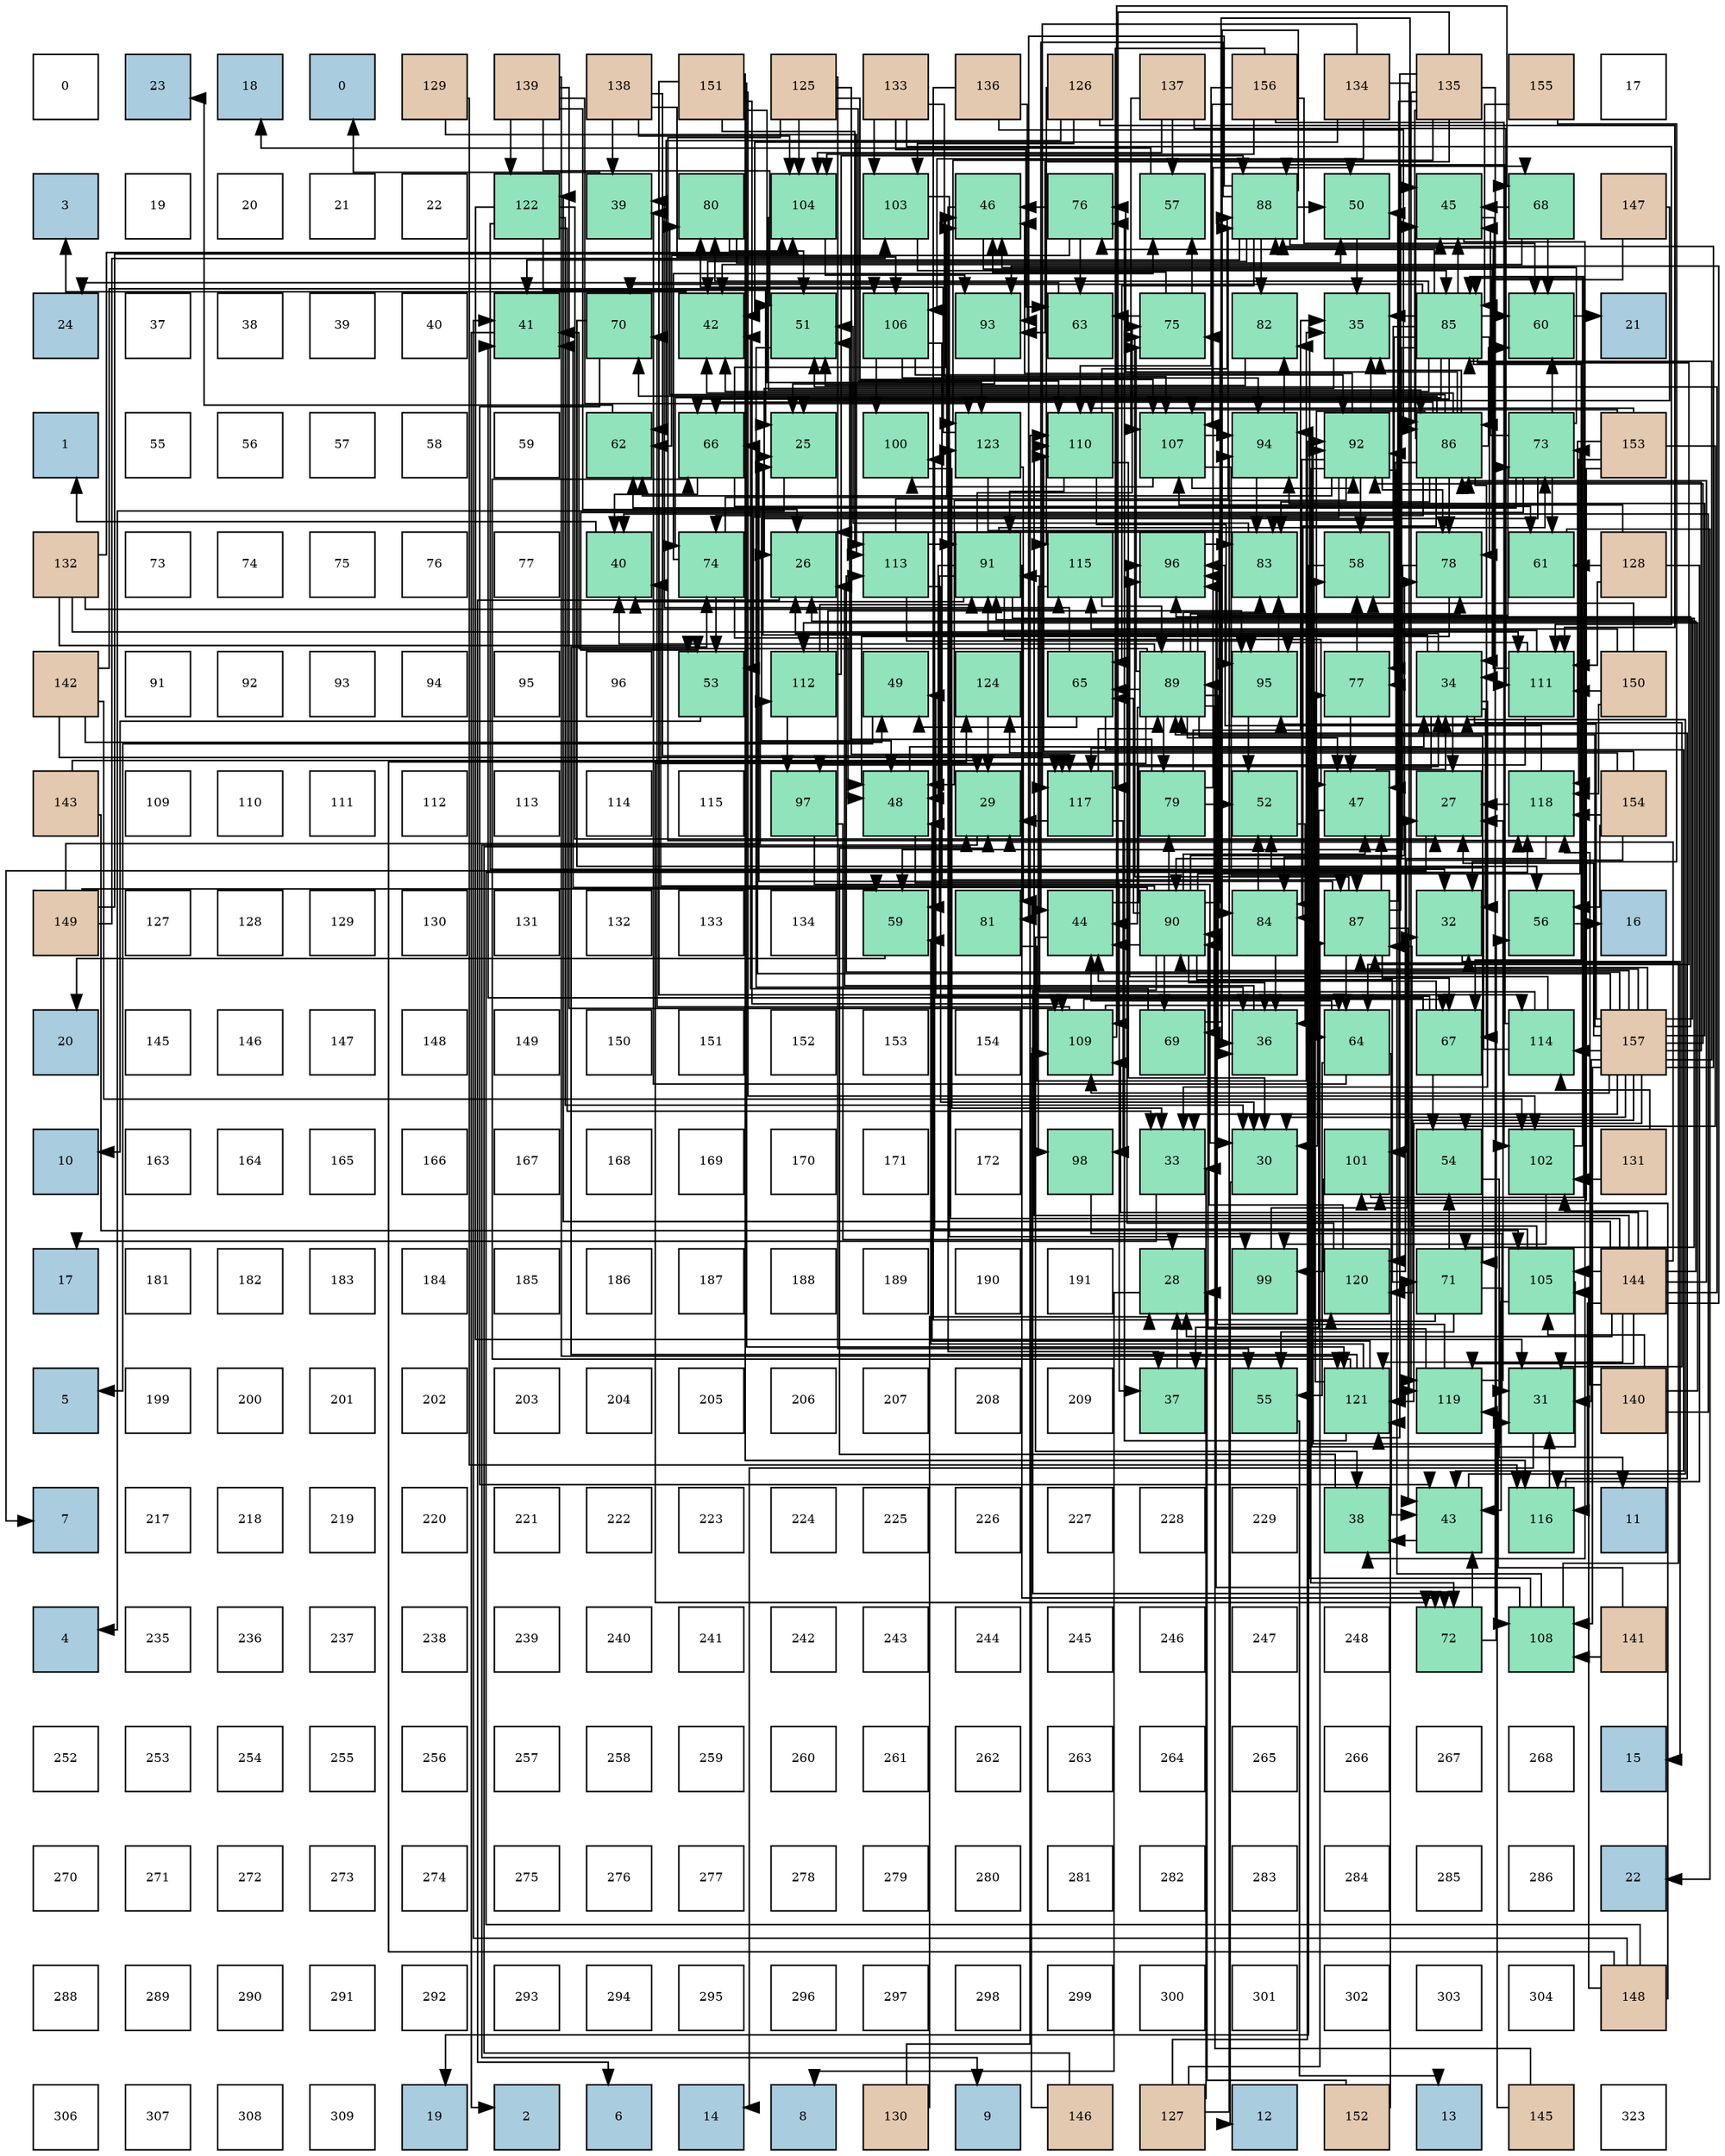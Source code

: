 digraph layout{
 rankdir=TB;
 splines=ortho;
 node [style=filled shape=square fixedsize=true width=0.6];
0[label="0", fontsize=8, fillcolor="#ffffff"];
1[label="23", fontsize=8, fillcolor="#a9ccde"];
2[label="18", fontsize=8, fillcolor="#a9ccde"];
3[label="0", fontsize=8, fillcolor="#a9ccde"];
4[label="129", fontsize=8, fillcolor="#e3c9af"];
5[label="139", fontsize=8, fillcolor="#e3c9af"];
6[label="138", fontsize=8, fillcolor="#e3c9af"];
7[label="151", fontsize=8, fillcolor="#e3c9af"];
8[label="125", fontsize=8, fillcolor="#e3c9af"];
9[label="133", fontsize=8, fillcolor="#e3c9af"];
10[label="136", fontsize=8, fillcolor="#e3c9af"];
11[label="126", fontsize=8, fillcolor="#e3c9af"];
12[label="137", fontsize=8, fillcolor="#e3c9af"];
13[label="156", fontsize=8, fillcolor="#e3c9af"];
14[label="134", fontsize=8, fillcolor="#e3c9af"];
15[label="135", fontsize=8, fillcolor="#e3c9af"];
16[label="155", fontsize=8, fillcolor="#e3c9af"];
17[label="17", fontsize=8, fillcolor="#ffffff"];
18[label="3", fontsize=8, fillcolor="#a9ccde"];
19[label="19", fontsize=8, fillcolor="#ffffff"];
20[label="20", fontsize=8, fillcolor="#ffffff"];
21[label="21", fontsize=8, fillcolor="#ffffff"];
22[label="22", fontsize=8, fillcolor="#ffffff"];
23[label="122", fontsize=8, fillcolor="#91e3bb"];
24[label="39", fontsize=8, fillcolor="#91e3bb"];
25[label="80", fontsize=8, fillcolor="#91e3bb"];
26[label="104", fontsize=8, fillcolor="#91e3bb"];
27[label="103", fontsize=8, fillcolor="#91e3bb"];
28[label="46", fontsize=8, fillcolor="#91e3bb"];
29[label="76", fontsize=8, fillcolor="#91e3bb"];
30[label="57", fontsize=8, fillcolor="#91e3bb"];
31[label="88", fontsize=8, fillcolor="#91e3bb"];
32[label="50", fontsize=8, fillcolor="#91e3bb"];
33[label="45", fontsize=8, fillcolor="#91e3bb"];
34[label="68", fontsize=8, fillcolor="#91e3bb"];
35[label="147", fontsize=8, fillcolor="#e3c9af"];
36[label="24", fontsize=8, fillcolor="#a9ccde"];
37[label="37", fontsize=8, fillcolor="#ffffff"];
38[label="38", fontsize=8, fillcolor="#ffffff"];
39[label="39", fontsize=8, fillcolor="#ffffff"];
40[label="40", fontsize=8, fillcolor="#ffffff"];
41[label="41", fontsize=8, fillcolor="#91e3bb"];
42[label="70", fontsize=8, fillcolor="#91e3bb"];
43[label="42", fontsize=8, fillcolor="#91e3bb"];
44[label="51", fontsize=8, fillcolor="#91e3bb"];
45[label="106", fontsize=8, fillcolor="#91e3bb"];
46[label="93", fontsize=8, fillcolor="#91e3bb"];
47[label="63", fontsize=8, fillcolor="#91e3bb"];
48[label="75", fontsize=8, fillcolor="#91e3bb"];
49[label="82", fontsize=8, fillcolor="#91e3bb"];
50[label="35", fontsize=8, fillcolor="#91e3bb"];
51[label="85", fontsize=8, fillcolor="#91e3bb"];
52[label="60", fontsize=8, fillcolor="#91e3bb"];
53[label="21", fontsize=8, fillcolor="#a9ccde"];
54[label="1", fontsize=8, fillcolor="#a9ccde"];
55[label="55", fontsize=8, fillcolor="#ffffff"];
56[label="56", fontsize=8, fillcolor="#ffffff"];
57[label="57", fontsize=8, fillcolor="#ffffff"];
58[label="58", fontsize=8, fillcolor="#ffffff"];
59[label="59", fontsize=8, fillcolor="#ffffff"];
60[label="62", fontsize=8, fillcolor="#91e3bb"];
61[label="66", fontsize=8, fillcolor="#91e3bb"];
62[label="25", fontsize=8, fillcolor="#91e3bb"];
63[label="100", fontsize=8, fillcolor="#91e3bb"];
64[label="123", fontsize=8, fillcolor="#91e3bb"];
65[label="110", fontsize=8, fillcolor="#91e3bb"];
66[label="107", fontsize=8, fillcolor="#91e3bb"];
67[label="94", fontsize=8, fillcolor="#91e3bb"];
68[label="92", fontsize=8, fillcolor="#91e3bb"];
69[label="86", fontsize=8, fillcolor="#91e3bb"];
70[label="73", fontsize=8, fillcolor="#91e3bb"];
71[label="153", fontsize=8, fillcolor="#e3c9af"];
72[label="132", fontsize=8, fillcolor="#e3c9af"];
73[label="73", fontsize=8, fillcolor="#ffffff"];
74[label="74", fontsize=8, fillcolor="#ffffff"];
75[label="75", fontsize=8, fillcolor="#ffffff"];
76[label="76", fontsize=8, fillcolor="#ffffff"];
77[label="77", fontsize=8, fillcolor="#ffffff"];
78[label="40", fontsize=8, fillcolor="#91e3bb"];
79[label="74", fontsize=8, fillcolor="#91e3bb"];
80[label="26", fontsize=8, fillcolor="#91e3bb"];
81[label="113", fontsize=8, fillcolor="#91e3bb"];
82[label="91", fontsize=8, fillcolor="#91e3bb"];
83[label="115", fontsize=8, fillcolor="#91e3bb"];
84[label="96", fontsize=8, fillcolor="#91e3bb"];
85[label="83", fontsize=8, fillcolor="#91e3bb"];
86[label="58", fontsize=8, fillcolor="#91e3bb"];
87[label="78", fontsize=8, fillcolor="#91e3bb"];
88[label="61", fontsize=8, fillcolor="#91e3bb"];
89[label="128", fontsize=8, fillcolor="#e3c9af"];
90[label="142", fontsize=8, fillcolor="#e3c9af"];
91[label="91", fontsize=8, fillcolor="#ffffff"];
92[label="92", fontsize=8, fillcolor="#ffffff"];
93[label="93", fontsize=8, fillcolor="#ffffff"];
94[label="94", fontsize=8, fillcolor="#ffffff"];
95[label="95", fontsize=8, fillcolor="#ffffff"];
96[label="96", fontsize=8, fillcolor="#ffffff"];
97[label="53", fontsize=8, fillcolor="#91e3bb"];
98[label="112", fontsize=8, fillcolor="#91e3bb"];
99[label="49", fontsize=8, fillcolor="#91e3bb"];
100[label="124", fontsize=8, fillcolor="#91e3bb"];
101[label="65", fontsize=8, fillcolor="#91e3bb"];
102[label="89", fontsize=8, fillcolor="#91e3bb"];
103[label="95", fontsize=8, fillcolor="#91e3bb"];
104[label="77", fontsize=8, fillcolor="#91e3bb"];
105[label="34", fontsize=8, fillcolor="#91e3bb"];
106[label="111", fontsize=8, fillcolor="#91e3bb"];
107[label="150", fontsize=8, fillcolor="#e3c9af"];
108[label="143", fontsize=8, fillcolor="#e3c9af"];
109[label="109", fontsize=8, fillcolor="#ffffff"];
110[label="110", fontsize=8, fillcolor="#ffffff"];
111[label="111", fontsize=8, fillcolor="#ffffff"];
112[label="112", fontsize=8, fillcolor="#ffffff"];
113[label="113", fontsize=8, fillcolor="#ffffff"];
114[label="114", fontsize=8, fillcolor="#ffffff"];
115[label="115", fontsize=8, fillcolor="#ffffff"];
116[label="97", fontsize=8, fillcolor="#91e3bb"];
117[label="48", fontsize=8, fillcolor="#91e3bb"];
118[label="29", fontsize=8, fillcolor="#91e3bb"];
119[label="117", fontsize=8, fillcolor="#91e3bb"];
120[label="79", fontsize=8, fillcolor="#91e3bb"];
121[label="52", fontsize=8, fillcolor="#91e3bb"];
122[label="47", fontsize=8, fillcolor="#91e3bb"];
123[label="27", fontsize=8, fillcolor="#91e3bb"];
124[label="118", fontsize=8, fillcolor="#91e3bb"];
125[label="154", fontsize=8, fillcolor="#e3c9af"];
126[label="149", fontsize=8, fillcolor="#e3c9af"];
127[label="127", fontsize=8, fillcolor="#ffffff"];
128[label="128", fontsize=8, fillcolor="#ffffff"];
129[label="129", fontsize=8, fillcolor="#ffffff"];
130[label="130", fontsize=8, fillcolor="#ffffff"];
131[label="131", fontsize=8, fillcolor="#ffffff"];
132[label="132", fontsize=8, fillcolor="#ffffff"];
133[label="133", fontsize=8, fillcolor="#ffffff"];
134[label="134", fontsize=8, fillcolor="#ffffff"];
135[label="59", fontsize=8, fillcolor="#91e3bb"];
136[label="81", fontsize=8, fillcolor="#91e3bb"];
137[label="44", fontsize=8, fillcolor="#91e3bb"];
138[label="90", fontsize=8, fillcolor="#91e3bb"];
139[label="84", fontsize=8, fillcolor="#91e3bb"];
140[label="87", fontsize=8, fillcolor="#91e3bb"];
141[label="32", fontsize=8, fillcolor="#91e3bb"];
142[label="56", fontsize=8, fillcolor="#91e3bb"];
143[label="16", fontsize=8, fillcolor="#a9ccde"];
144[label="20", fontsize=8, fillcolor="#a9ccde"];
145[label="145", fontsize=8, fillcolor="#ffffff"];
146[label="146", fontsize=8, fillcolor="#ffffff"];
147[label="147", fontsize=8, fillcolor="#ffffff"];
148[label="148", fontsize=8, fillcolor="#ffffff"];
149[label="149", fontsize=8, fillcolor="#ffffff"];
150[label="150", fontsize=8, fillcolor="#ffffff"];
151[label="151", fontsize=8, fillcolor="#ffffff"];
152[label="152", fontsize=8, fillcolor="#ffffff"];
153[label="153", fontsize=8, fillcolor="#ffffff"];
154[label="154", fontsize=8, fillcolor="#ffffff"];
155[label="109", fontsize=8, fillcolor="#91e3bb"];
156[label="69", fontsize=8, fillcolor="#91e3bb"];
157[label="36", fontsize=8, fillcolor="#91e3bb"];
158[label="64", fontsize=8, fillcolor="#91e3bb"];
159[label="67", fontsize=8, fillcolor="#91e3bb"];
160[label="114", fontsize=8, fillcolor="#91e3bb"];
161[label="157", fontsize=8, fillcolor="#e3c9af"];
162[label="10", fontsize=8, fillcolor="#a9ccde"];
163[label="163", fontsize=8, fillcolor="#ffffff"];
164[label="164", fontsize=8, fillcolor="#ffffff"];
165[label="165", fontsize=8, fillcolor="#ffffff"];
166[label="166", fontsize=8, fillcolor="#ffffff"];
167[label="167", fontsize=8, fillcolor="#ffffff"];
168[label="168", fontsize=8, fillcolor="#ffffff"];
169[label="169", fontsize=8, fillcolor="#ffffff"];
170[label="170", fontsize=8, fillcolor="#ffffff"];
171[label="171", fontsize=8, fillcolor="#ffffff"];
172[label="172", fontsize=8, fillcolor="#ffffff"];
173[label="98", fontsize=8, fillcolor="#91e3bb"];
174[label="33", fontsize=8, fillcolor="#91e3bb"];
175[label="30", fontsize=8, fillcolor="#91e3bb"];
176[label="101", fontsize=8, fillcolor="#91e3bb"];
177[label="54", fontsize=8, fillcolor="#91e3bb"];
178[label="102", fontsize=8, fillcolor="#91e3bb"];
179[label="131", fontsize=8, fillcolor="#e3c9af"];
180[label="17", fontsize=8, fillcolor="#a9ccde"];
181[label="181", fontsize=8, fillcolor="#ffffff"];
182[label="182", fontsize=8, fillcolor="#ffffff"];
183[label="183", fontsize=8, fillcolor="#ffffff"];
184[label="184", fontsize=8, fillcolor="#ffffff"];
185[label="185", fontsize=8, fillcolor="#ffffff"];
186[label="186", fontsize=8, fillcolor="#ffffff"];
187[label="187", fontsize=8, fillcolor="#ffffff"];
188[label="188", fontsize=8, fillcolor="#ffffff"];
189[label="189", fontsize=8, fillcolor="#ffffff"];
190[label="190", fontsize=8, fillcolor="#ffffff"];
191[label="191", fontsize=8, fillcolor="#ffffff"];
192[label="28", fontsize=8, fillcolor="#91e3bb"];
193[label="99", fontsize=8, fillcolor="#91e3bb"];
194[label="120", fontsize=8, fillcolor="#91e3bb"];
195[label="71", fontsize=8, fillcolor="#91e3bb"];
196[label="105", fontsize=8, fillcolor="#91e3bb"];
197[label="144", fontsize=8, fillcolor="#e3c9af"];
198[label="5", fontsize=8, fillcolor="#a9ccde"];
199[label="199", fontsize=8, fillcolor="#ffffff"];
200[label="200", fontsize=8, fillcolor="#ffffff"];
201[label="201", fontsize=8, fillcolor="#ffffff"];
202[label="202", fontsize=8, fillcolor="#ffffff"];
203[label="203", fontsize=8, fillcolor="#ffffff"];
204[label="204", fontsize=8, fillcolor="#ffffff"];
205[label="205", fontsize=8, fillcolor="#ffffff"];
206[label="206", fontsize=8, fillcolor="#ffffff"];
207[label="207", fontsize=8, fillcolor="#ffffff"];
208[label="208", fontsize=8, fillcolor="#ffffff"];
209[label="209", fontsize=8, fillcolor="#ffffff"];
210[label="37", fontsize=8, fillcolor="#91e3bb"];
211[label="55", fontsize=8, fillcolor="#91e3bb"];
212[label="121", fontsize=8, fillcolor="#91e3bb"];
213[label="119", fontsize=8, fillcolor="#91e3bb"];
214[label="31", fontsize=8, fillcolor="#91e3bb"];
215[label="140", fontsize=8, fillcolor="#e3c9af"];
216[label="7", fontsize=8, fillcolor="#a9ccde"];
217[label="217", fontsize=8, fillcolor="#ffffff"];
218[label="218", fontsize=8, fillcolor="#ffffff"];
219[label="219", fontsize=8, fillcolor="#ffffff"];
220[label="220", fontsize=8, fillcolor="#ffffff"];
221[label="221", fontsize=8, fillcolor="#ffffff"];
222[label="222", fontsize=8, fillcolor="#ffffff"];
223[label="223", fontsize=8, fillcolor="#ffffff"];
224[label="224", fontsize=8, fillcolor="#ffffff"];
225[label="225", fontsize=8, fillcolor="#ffffff"];
226[label="226", fontsize=8, fillcolor="#ffffff"];
227[label="227", fontsize=8, fillcolor="#ffffff"];
228[label="228", fontsize=8, fillcolor="#ffffff"];
229[label="229", fontsize=8, fillcolor="#ffffff"];
230[label="38", fontsize=8, fillcolor="#91e3bb"];
231[label="43", fontsize=8, fillcolor="#91e3bb"];
232[label="116", fontsize=8, fillcolor="#91e3bb"];
233[label="11", fontsize=8, fillcolor="#a9ccde"];
234[label="4", fontsize=8, fillcolor="#a9ccde"];
235[label="235", fontsize=8, fillcolor="#ffffff"];
236[label="236", fontsize=8, fillcolor="#ffffff"];
237[label="237", fontsize=8, fillcolor="#ffffff"];
238[label="238", fontsize=8, fillcolor="#ffffff"];
239[label="239", fontsize=8, fillcolor="#ffffff"];
240[label="240", fontsize=8, fillcolor="#ffffff"];
241[label="241", fontsize=8, fillcolor="#ffffff"];
242[label="242", fontsize=8, fillcolor="#ffffff"];
243[label="243", fontsize=8, fillcolor="#ffffff"];
244[label="244", fontsize=8, fillcolor="#ffffff"];
245[label="245", fontsize=8, fillcolor="#ffffff"];
246[label="246", fontsize=8, fillcolor="#ffffff"];
247[label="247", fontsize=8, fillcolor="#ffffff"];
248[label="248", fontsize=8, fillcolor="#ffffff"];
249[label="72", fontsize=8, fillcolor="#91e3bb"];
250[label="108", fontsize=8, fillcolor="#91e3bb"];
251[label="141", fontsize=8, fillcolor="#e3c9af"];
252[label="252", fontsize=8, fillcolor="#ffffff"];
253[label="253", fontsize=8, fillcolor="#ffffff"];
254[label="254", fontsize=8, fillcolor="#ffffff"];
255[label="255", fontsize=8, fillcolor="#ffffff"];
256[label="256", fontsize=8, fillcolor="#ffffff"];
257[label="257", fontsize=8, fillcolor="#ffffff"];
258[label="258", fontsize=8, fillcolor="#ffffff"];
259[label="259", fontsize=8, fillcolor="#ffffff"];
260[label="260", fontsize=8, fillcolor="#ffffff"];
261[label="261", fontsize=8, fillcolor="#ffffff"];
262[label="262", fontsize=8, fillcolor="#ffffff"];
263[label="263", fontsize=8, fillcolor="#ffffff"];
264[label="264", fontsize=8, fillcolor="#ffffff"];
265[label="265", fontsize=8, fillcolor="#ffffff"];
266[label="266", fontsize=8, fillcolor="#ffffff"];
267[label="267", fontsize=8, fillcolor="#ffffff"];
268[label="268", fontsize=8, fillcolor="#ffffff"];
269[label="15", fontsize=8, fillcolor="#a9ccde"];
270[label="270", fontsize=8, fillcolor="#ffffff"];
271[label="271", fontsize=8, fillcolor="#ffffff"];
272[label="272", fontsize=8, fillcolor="#ffffff"];
273[label="273", fontsize=8, fillcolor="#ffffff"];
274[label="274", fontsize=8, fillcolor="#ffffff"];
275[label="275", fontsize=8, fillcolor="#ffffff"];
276[label="276", fontsize=8, fillcolor="#ffffff"];
277[label="277", fontsize=8, fillcolor="#ffffff"];
278[label="278", fontsize=8, fillcolor="#ffffff"];
279[label="279", fontsize=8, fillcolor="#ffffff"];
280[label="280", fontsize=8, fillcolor="#ffffff"];
281[label="281", fontsize=8, fillcolor="#ffffff"];
282[label="282", fontsize=8, fillcolor="#ffffff"];
283[label="283", fontsize=8, fillcolor="#ffffff"];
284[label="284", fontsize=8, fillcolor="#ffffff"];
285[label="285", fontsize=8, fillcolor="#ffffff"];
286[label="286", fontsize=8, fillcolor="#ffffff"];
287[label="22", fontsize=8, fillcolor="#a9ccde"];
288[label="288", fontsize=8, fillcolor="#ffffff"];
289[label="289", fontsize=8, fillcolor="#ffffff"];
290[label="290", fontsize=8, fillcolor="#ffffff"];
291[label="291", fontsize=8, fillcolor="#ffffff"];
292[label="292", fontsize=8, fillcolor="#ffffff"];
293[label="293", fontsize=8, fillcolor="#ffffff"];
294[label="294", fontsize=8, fillcolor="#ffffff"];
295[label="295", fontsize=8, fillcolor="#ffffff"];
296[label="296", fontsize=8, fillcolor="#ffffff"];
297[label="297", fontsize=8, fillcolor="#ffffff"];
298[label="298", fontsize=8, fillcolor="#ffffff"];
299[label="299", fontsize=8, fillcolor="#ffffff"];
300[label="300", fontsize=8, fillcolor="#ffffff"];
301[label="301", fontsize=8, fillcolor="#ffffff"];
302[label="302", fontsize=8, fillcolor="#ffffff"];
303[label="303", fontsize=8, fillcolor="#ffffff"];
304[label="304", fontsize=8, fillcolor="#ffffff"];
305[label="148", fontsize=8, fillcolor="#e3c9af"];
306[label="306", fontsize=8, fillcolor="#ffffff"];
307[label="307", fontsize=8, fillcolor="#ffffff"];
308[label="308", fontsize=8, fillcolor="#ffffff"];
309[label="309", fontsize=8, fillcolor="#ffffff"];
310[label="19", fontsize=8, fillcolor="#a9ccde"];
311[label="2", fontsize=8, fillcolor="#a9ccde"];
312[label="6", fontsize=8, fillcolor="#a9ccde"];
313[label="14", fontsize=8, fillcolor="#a9ccde"];
314[label="8", fontsize=8, fillcolor="#a9ccde"];
315[label="130", fontsize=8, fillcolor="#e3c9af"];
316[label="9", fontsize=8, fillcolor="#a9ccde"];
317[label="146", fontsize=8, fillcolor="#e3c9af"];
318[label="127", fontsize=8, fillcolor="#e3c9af"];
319[label="12", fontsize=8, fillcolor="#a9ccde"];
320[label="152", fontsize=8, fillcolor="#e3c9af"];
321[label="13", fontsize=8, fillcolor="#a9ccde"];
322[label="145", fontsize=8, fillcolor="#e3c9af"];
323[label="323", fontsize=8, fillcolor="#ffffff"];
edge [constraint=false, style=vis];62 -> 234;
80 -> 312;
123 -> 216;
192 -> 314;
118 -> 316;
175 -> 319;
214 -> 313;
141 -> 269;
174 -> 180;
105 -> 62;
105 -> 80;
105 -> 123;
105 -> 175;
105 -> 214;
105 -> 141;
105 -> 174;
50 -> 80;
157 -> 80;
210 -> 192;
230 -> 118;
24 -> 3;
78 -> 54;
41 -> 311;
43 -> 18;
231 -> 105;
231 -> 230;
137 -> 105;
137 -> 230;
33 -> 105;
33 -> 230;
28 -> 105;
28 -> 210;
122 -> 105;
122 -> 210;
117 -> 105;
117 -> 210;
99 -> 198;
32 -> 50;
44 -> 157;
121 -> 157;
97 -> 162;
177 -> 233;
211 -> 321;
142 -> 143;
30 -> 2;
86 -> 310;
135 -> 144;
52 -> 53;
88 -> 287;
60 -> 1;
47 -> 36;
158 -> 24;
158 -> 231;
158 -> 137;
158 -> 211;
101 -> 24;
101 -> 231;
101 -> 99;
61 -> 78;
61 -> 28;
61 -> 88;
159 -> 41;
159 -> 137;
159 -> 99;
159 -> 177;
34 -> 43;
34 -> 33;
34 -> 52;
156 -> 43;
156 -> 33;
42 -> 231;
42 -> 142;
195 -> 231;
195 -> 177;
195 -> 211;
195 -> 86;
249 -> 231;
249 -> 142;
70 -> 33;
70 -> 28;
70 -> 117;
70 -> 97;
70 -> 52;
70 -> 88;
70 -> 60;
79 -> 28;
79 -> 117;
79 -> 97;
79 -> 30;
48 -> 28;
48 -> 30;
48 -> 47;
29 -> 28;
29 -> 60;
29 -> 47;
104 -> 122;
104 -> 86;
87 -> 117;
87 -> 135;
120 -> 50;
120 -> 32;
120 -> 44;
120 -> 121;
25 -> 32;
25 -> 44;
136 -> 50;
49 -> 44;
85 -> 80;
85 -> 44;
139 -> 157;
139 -> 121;
51 -> 50;
51 -> 43;
51 -> 33;
51 -> 52;
51 -> 158;
51 -> 61;
51 -> 159;
51 -> 42;
51 -> 79;
51 -> 29;
51 -> 104;
51 -> 87;
51 -> 25;
51 -> 85;
51 -> 139;
69 -> 50;
69 -> 43;
69 -> 33;
69 -> 52;
69 -> 158;
69 -> 61;
69 -> 159;
69 -> 42;
69 -> 79;
69 -> 29;
69 -> 104;
69 -> 87;
69 -> 25;
69 -> 85;
69 -> 139;
140 -> 231;
140 -> 122;
140 -> 32;
140 -> 158;
140 -> 61;
140 -> 159;
140 -> 34;
140 -> 48;
31 -> 157;
31 -> 41;
31 -> 43;
31 -> 137;
31 -> 33;
31 -> 32;
31 -> 101;
31 -> 136;
31 -> 49;
102 -> 157;
102 -> 78;
102 -> 41;
102 -> 137;
102 -> 122;
102 -> 101;
102 -> 156;
102 -> 195;
102 -> 249;
102 -> 70;
102 -> 48;
102 -> 87;
102 -> 120;
102 -> 85;
138 -> 157;
138 -> 78;
138 -> 41;
138 -> 137;
138 -> 122;
138 -> 101;
138 -> 156;
138 -> 195;
138 -> 249;
138 -> 70;
138 -> 48;
138 -> 87;
138 -> 120;
82 -> 78;
82 -> 122;
82 -> 117;
82 -> 135;
82 -> 195;
82 -> 249;
82 -> 70;
82 -> 48;
68 -> 50;
68 -> 28;
68 -> 122;
68 -> 117;
68 -> 97;
68 -> 86;
68 -> 60;
68 -> 249;
68 -> 87;
68 -> 139;
46 -> 62;
67 -> 49;
67 -> 85;
103 -> 121;
103 -> 85;
84 -> 85;
116 -> 192;
116 -> 175;
173 -> 214;
193 -> 141;
63 -> 174;
176 -> 51;
176 -> 193;
178 -> 51;
178 -> 193;
27 -> 51;
27 -> 193;
26 -> 69;
26 -> 46;
196 -> 140;
196 -> 68;
196 -> 67;
196 -> 63;
45 -> 140;
45 -> 68;
45 -> 67;
45 -> 63;
66 -> 140;
66 -> 68;
66 -> 67;
66 -> 63;
250 -> 49;
250 -> 140;
250 -> 68;
250 -> 84;
155 -> 158;
155 -> 159;
155 -> 34;
155 -> 42;
65 -> 175;
65 -> 31;
65 -> 82;
65 -> 103;
106 -> 31;
106 -> 82;
106 -> 103;
106 -> 116;
98 -> 31;
98 -> 82;
98 -> 103;
98 -> 116;
81 -> 175;
81 -> 31;
81 -> 82;
81 -> 103;
160 -> 121;
160 -> 31;
160 -> 82;
160 -> 84;
83 -> 102;
83 -> 173;
232 -> 214;
232 -> 102;
119 -> 118;
119 -> 102;
119 -> 173;
124 -> 123;
124 -> 138;
124 -> 84;
213 -> 123;
213 -> 138;
213 -> 84;
194 -> 123;
194 -> 138;
194 -> 84;
212 -> 117;
212 -> 135;
212 -> 61;
212 -> 79;
212 -> 29;
212 -> 104;
23 -> 62;
23 -> 123;
23 -> 175;
23 -> 214;
23 -> 141;
23 -> 174;
64 -> 25;
64 -> 136;
64 -> 139;
100 -> 118;
8 -> 211;
8 -> 26;
8 -> 66;
8 -> 65;
8 -> 119;
8 -> 124;
11 -> 60;
11 -> 27;
11 -> 106;
11 -> 83;
318 -> 174;
318 -> 140;
318 -> 68;
318 -> 67;
89 -> 88;
89 -> 66;
89 -> 106;
89 -> 232;
4 -> 81;
4 -> 232;
315 -> 192;
315 -> 65;
179 -> 178;
179 -> 160;
72 -> 97;
72 -> 26;
72 -> 106;
72 -> 83;
9 -> 47;
9 -> 27;
9 -> 66;
9 -> 106;
14 -> 43;
14 -> 45;
14 -> 119;
14 -> 213;
15 -> 69;
15 -> 46;
15 -> 250;
15 -> 155;
15 -> 213;
15 -> 194;
15 -> 212;
15 -> 64;
10 -> 69;
10 -> 46;
10 -> 194;
12 -> 30;
12 -> 26;
12 -> 66;
12 -> 106;
6 -> 24;
6 -> 26;
6 -> 45;
6 -> 119;
5 -> 80;
5 -> 44;
5 -> 155;
5 -> 212;
5 -> 23;
5 -> 64;
215 -> 78;
215 -> 196;
215 -> 98;
215 -> 124;
251 -> 250;
251 -> 213;
90 -> 99;
90 -> 178;
90 -> 45;
90 -> 119;
108 -> 118;
108 -> 196;
197 -> 80;
197 -> 192;
197 -> 118;
197 -> 44;
197 -> 69;
197 -> 46;
197 -> 178;
197 -> 196;
197 -> 155;
197 -> 65;
197 -> 232;
197 -> 213;
197 -> 212;
197 -> 23;
197 -> 64;
322 -> 214;
322 -> 102;
317 -> 118;
317 -> 155;
35 -> 62;
35 -> 69;
305 -> 41;
305 -> 176;
305 -> 196;
305 -> 124;
305 -> 100;
126 -> 135;
126 -> 27;
126 -> 26;
126 -> 98;
107 -> 86;
107 -> 106;
107 -> 83;
107 -> 124;
7 -> 178;
7 -> 155;
7 -> 81;
7 -> 160;
7 -> 232;
7 -> 212;
7 -> 64;
320 -> 192;
320 -> 212;
71 -> 177;
71 -> 176;
71 -> 66;
71 -> 65;
71 -> 119;
71 -> 124;
125 -> 142;
125 -> 176;
125 -> 65;
125 -> 124;
125 -> 100;
16 -> 141;
16 -> 51;
13 -> 52;
13 -> 178;
13 -> 26;
13 -> 66;
13 -> 65;
13 -> 119;
161 -> 62;
161 -> 123;
161 -> 175;
161 -> 214;
161 -> 141;
161 -> 174;
161 -> 51;
161 -> 69;
161 -> 140;
161 -> 31;
161 -> 102;
161 -> 138;
161 -> 82;
161 -> 68;
161 -> 67;
161 -> 103;
161 -> 84;
161 -> 250;
161 -> 155;
161 -> 81;
161 -> 160;
161 -> 194;
161 -> 212;
edge [constraint=true, style=invis];
0 -> 18 -> 36 -> 54 -> 72 -> 90 -> 108 -> 126 -> 144 -> 162 -> 180 -> 198 -> 216 -> 234 -> 252 -> 270 -> 288 -> 306;
1 -> 19 -> 37 -> 55 -> 73 -> 91 -> 109 -> 127 -> 145 -> 163 -> 181 -> 199 -> 217 -> 235 -> 253 -> 271 -> 289 -> 307;
2 -> 20 -> 38 -> 56 -> 74 -> 92 -> 110 -> 128 -> 146 -> 164 -> 182 -> 200 -> 218 -> 236 -> 254 -> 272 -> 290 -> 308;
3 -> 21 -> 39 -> 57 -> 75 -> 93 -> 111 -> 129 -> 147 -> 165 -> 183 -> 201 -> 219 -> 237 -> 255 -> 273 -> 291 -> 309;
4 -> 22 -> 40 -> 58 -> 76 -> 94 -> 112 -> 130 -> 148 -> 166 -> 184 -> 202 -> 220 -> 238 -> 256 -> 274 -> 292 -> 310;
5 -> 23 -> 41 -> 59 -> 77 -> 95 -> 113 -> 131 -> 149 -> 167 -> 185 -> 203 -> 221 -> 239 -> 257 -> 275 -> 293 -> 311;
6 -> 24 -> 42 -> 60 -> 78 -> 96 -> 114 -> 132 -> 150 -> 168 -> 186 -> 204 -> 222 -> 240 -> 258 -> 276 -> 294 -> 312;
7 -> 25 -> 43 -> 61 -> 79 -> 97 -> 115 -> 133 -> 151 -> 169 -> 187 -> 205 -> 223 -> 241 -> 259 -> 277 -> 295 -> 313;
8 -> 26 -> 44 -> 62 -> 80 -> 98 -> 116 -> 134 -> 152 -> 170 -> 188 -> 206 -> 224 -> 242 -> 260 -> 278 -> 296 -> 314;
9 -> 27 -> 45 -> 63 -> 81 -> 99 -> 117 -> 135 -> 153 -> 171 -> 189 -> 207 -> 225 -> 243 -> 261 -> 279 -> 297 -> 315;
10 -> 28 -> 46 -> 64 -> 82 -> 100 -> 118 -> 136 -> 154 -> 172 -> 190 -> 208 -> 226 -> 244 -> 262 -> 280 -> 298 -> 316;
11 -> 29 -> 47 -> 65 -> 83 -> 101 -> 119 -> 137 -> 155 -> 173 -> 191 -> 209 -> 227 -> 245 -> 263 -> 281 -> 299 -> 317;
12 -> 30 -> 48 -> 66 -> 84 -> 102 -> 120 -> 138 -> 156 -> 174 -> 192 -> 210 -> 228 -> 246 -> 264 -> 282 -> 300 -> 318;
13 -> 31 -> 49 -> 67 -> 85 -> 103 -> 121 -> 139 -> 157 -> 175 -> 193 -> 211 -> 229 -> 247 -> 265 -> 283 -> 301 -> 319;
14 -> 32 -> 50 -> 68 -> 86 -> 104 -> 122 -> 140 -> 158 -> 176 -> 194 -> 212 -> 230 -> 248 -> 266 -> 284 -> 302 -> 320;
15 -> 33 -> 51 -> 69 -> 87 -> 105 -> 123 -> 141 -> 159 -> 177 -> 195 -> 213 -> 231 -> 249 -> 267 -> 285 -> 303 -> 321;
16 -> 34 -> 52 -> 70 -> 88 -> 106 -> 124 -> 142 -> 160 -> 178 -> 196 -> 214 -> 232 -> 250 -> 268 -> 286 -> 304 -> 322;
17 -> 35 -> 53 -> 71 -> 89 -> 107 -> 125 -> 143 -> 161 -> 179 -> 197 -> 215 -> 233 -> 251 -> 269 -> 287 -> 305 -> 323;
rank = same {0 -> 1 -> 2 -> 3 -> 4 -> 5 -> 6 -> 7 -> 8 -> 9 -> 10 -> 11 -> 12 -> 13 -> 14 -> 15 -> 16 -> 17};
rank = same {18 -> 19 -> 20 -> 21 -> 22 -> 23 -> 24 -> 25 -> 26 -> 27 -> 28 -> 29 -> 30 -> 31 -> 32 -> 33 -> 34 -> 35};
rank = same {36 -> 37 -> 38 -> 39 -> 40 -> 41 -> 42 -> 43 -> 44 -> 45 -> 46 -> 47 -> 48 -> 49 -> 50 -> 51 -> 52 -> 53};
rank = same {54 -> 55 -> 56 -> 57 -> 58 -> 59 -> 60 -> 61 -> 62 -> 63 -> 64 -> 65 -> 66 -> 67 -> 68 -> 69 -> 70 -> 71};
rank = same {72 -> 73 -> 74 -> 75 -> 76 -> 77 -> 78 -> 79 -> 80 -> 81 -> 82 -> 83 -> 84 -> 85 -> 86 -> 87 -> 88 -> 89};
rank = same {90 -> 91 -> 92 -> 93 -> 94 -> 95 -> 96 -> 97 -> 98 -> 99 -> 100 -> 101 -> 102 -> 103 -> 104 -> 105 -> 106 -> 107};
rank = same {108 -> 109 -> 110 -> 111 -> 112 -> 113 -> 114 -> 115 -> 116 -> 117 -> 118 -> 119 -> 120 -> 121 -> 122 -> 123 -> 124 -> 125};
rank = same {126 -> 127 -> 128 -> 129 -> 130 -> 131 -> 132 -> 133 -> 134 -> 135 -> 136 -> 137 -> 138 -> 139 -> 140 -> 141 -> 142 -> 143};
rank = same {144 -> 145 -> 146 -> 147 -> 148 -> 149 -> 150 -> 151 -> 152 -> 153 -> 154 -> 155 -> 156 -> 157 -> 158 -> 159 -> 160 -> 161};
rank = same {162 -> 163 -> 164 -> 165 -> 166 -> 167 -> 168 -> 169 -> 170 -> 171 -> 172 -> 173 -> 174 -> 175 -> 176 -> 177 -> 178 -> 179};
rank = same {180 -> 181 -> 182 -> 183 -> 184 -> 185 -> 186 -> 187 -> 188 -> 189 -> 190 -> 191 -> 192 -> 193 -> 194 -> 195 -> 196 -> 197};
rank = same {198 -> 199 -> 200 -> 201 -> 202 -> 203 -> 204 -> 205 -> 206 -> 207 -> 208 -> 209 -> 210 -> 211 -> 212 -> 213 -> 214 -> 215};
rank = same {216 -> 217 -> 218 -> 219 -> 220 -> 221 -> 222 -> 223 -> 224 -> 225 -> 226 -> 227 -> 228 -> 229 -> 230 -> 231 -> 232 -> 233};
rank = same {234 -> 235 -> 236 -> 237 -> 238 -> 239 -> 240 -> 241 -> 242 -> 243 -> 244 -> 245 -> 246 -> 247 -> 248 -> 249 -> 250 -> 251};
rank = same {252 -> 253 -> 254 -> 255 -> 256 -> 257 -> 258 -> 259 -> 260 -> 261 -> 262 -> 263 -> 264 -> 265 -> 266 -> 267 -> 268 -> 269};
rank = same {270 -> 271 -> 272 -> 273 -> 274 -> 275 -> 276 -> 277 -> 278 -> 279 -> 280 -> 281 -> 282 -> 283 -> 284 -> 285 -> 286 -> 287};
rank = same {288 -> 289 -> 290 -> 291 -> 292 -> 293 -> 294 -> 295 -> 296 -> 297 -> 298 -> 299 -> 300 -> 301 -> 302 -> 303 -> 304 -> 305};
rank = same {306 -> 307 -> 308 -> 309 -> 310 -> 311 -> 312 -> 313 -> 314 -> 315 -> 316 -> 317 -> 318 -> 319 -> 320 -> 321 -> 322 -> 323};
}